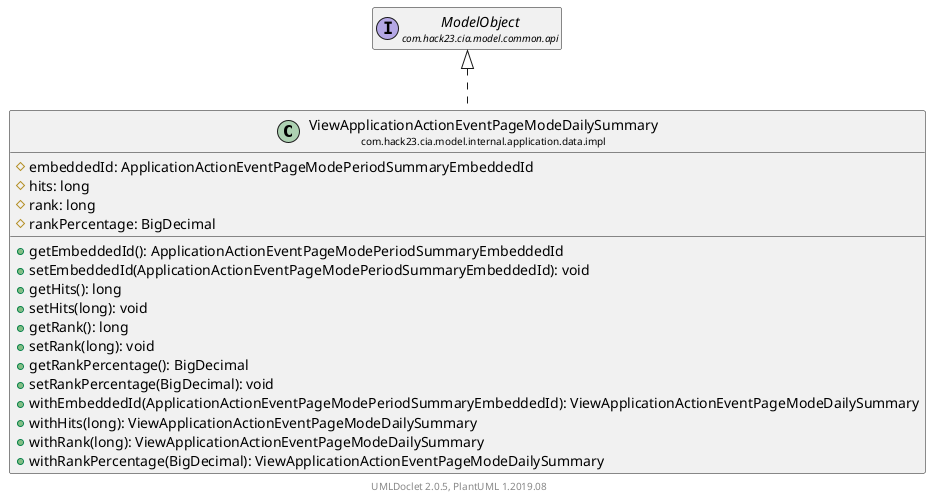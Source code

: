 @startuml
    set namespaceSeparator none
    hide empty fields
    hide empty methods

    class "<size:14>ViewApplicationActionEventPageModeDailySummary\n<size:10>com.hack23.cia.model.internal.application.data.impl" as com.hack23.cia.model.internal.application.data.impl.ViewApplicationActionEventPageModeDailySummary [[ViewApplicationActionEventPageModeDailySummary.html]] {
        #embeddedId: ApplicationActionEventPageModePeriodSummaryEmbeddedId
        #hits: long
        #rank: long
        #rankPercentage: BigDecimal
        +getEmbeddedId(): ApplicationActionEventPageModePeriodSummaryEmbeddedId
        +setEmbeddedId(ApplicationActionEventPageModePeriodSummaryEmbeddedId): void
        +getHits(): long
        +setHits(long): void
        +getRank(): long
        +setRank(long): void
        +getRankPercentage(): BigDecimal
        +setRankPercentage(BigDecimal): void
        +withEmbeddedId(ApplicationActionEventPageModePeriodSummaryEmbeddedId): ViewApplicationActionEventPageModeDailySummary
        +withHits(long): ViewApplicationActionEventPageModeDailySummary
        +withRank(long): ViewApplicationActionEventPageModeDailySummary
        +withRankPercentage(BigDecimal): ViewApplicationActionEventPageModeDailySummary
    }

    interface "<size:14>ModelObject\n<size:10>com.hack23.cia.model.common.api" as com.hack23.cia.model.common.api.ModelObject

    com.hack23.cia.model.common.api.ModelObject <|.. com.hack23.cia.model.internal.application.data.impl.ViewApplicationActionEventPageModeDailySummary

    center footer UMLDoclet 2.0.5, PlantUML 1.2019.08
@enduml
